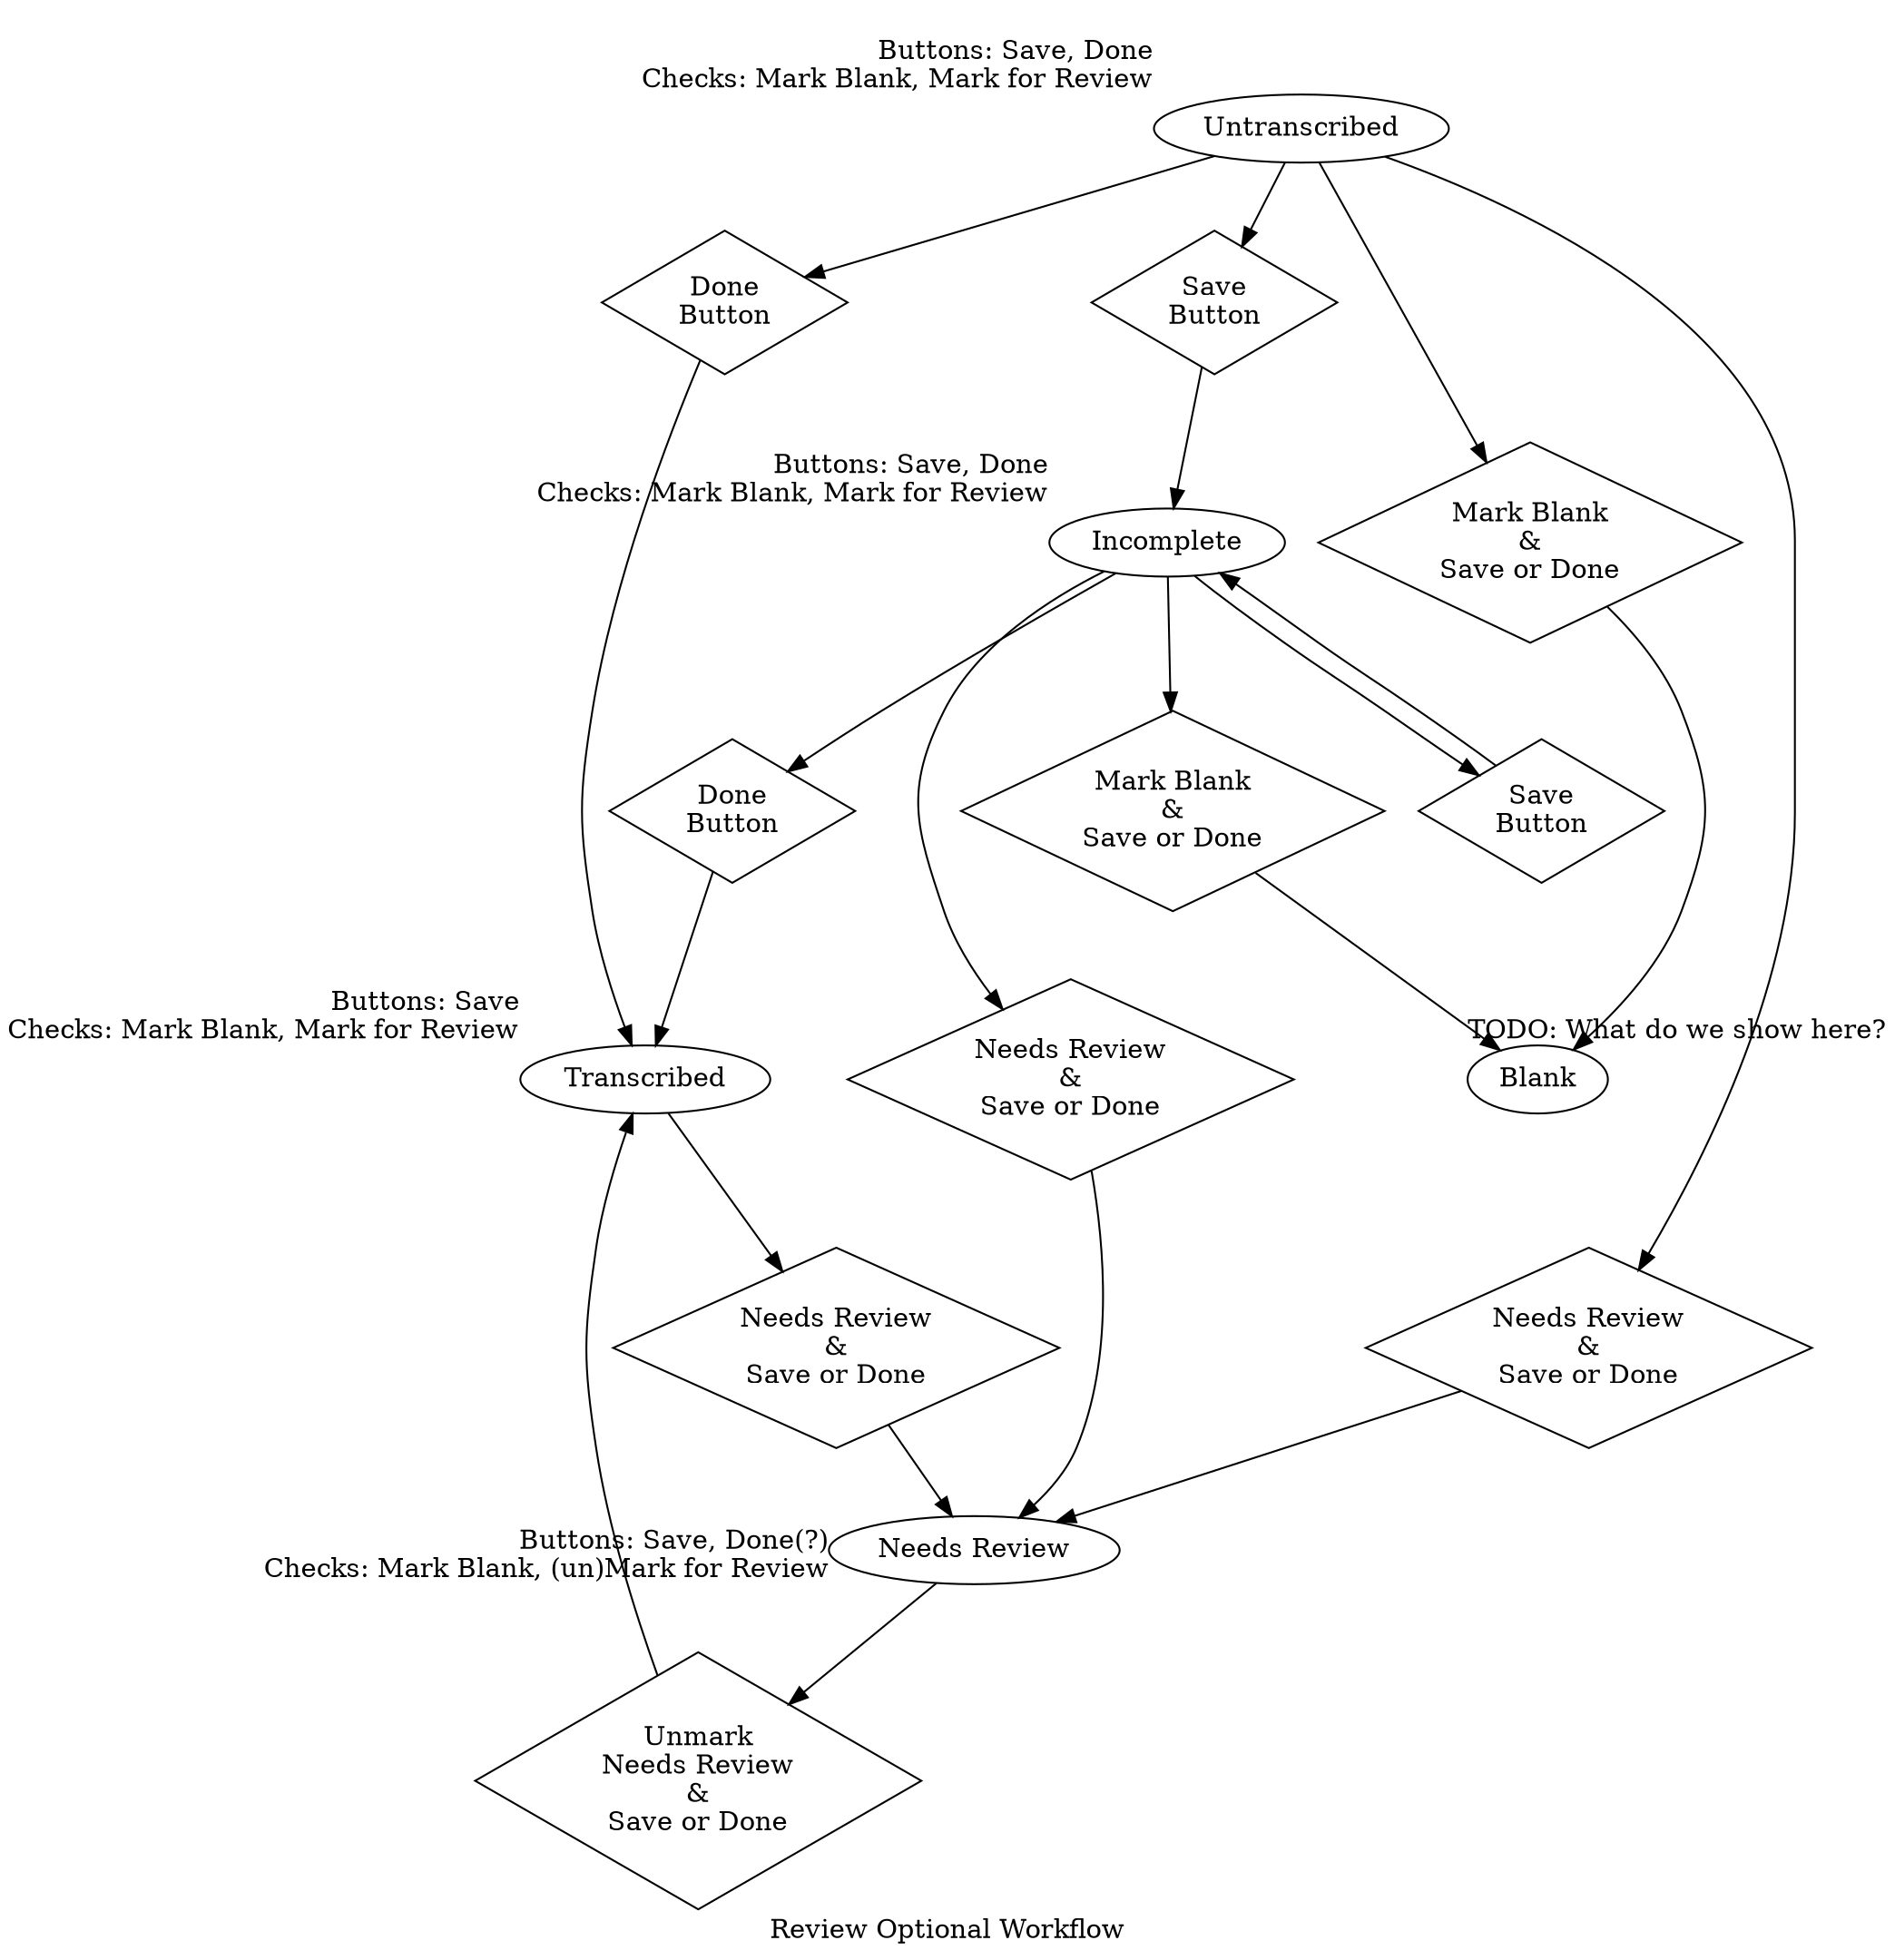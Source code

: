 digraph page_status_fsm {
//  label="Page Status FSM, UI and Actions";
//  rotate=90;

//  subgraph optional_flow {
    label="Review Optional Workflow";
    overlap=false;
    splines=true;
    rankdir="TB";

    start[
      label="Untranscribed",
      xlabel="\rButtons: Save, Done\rChecks: Mark Blank, Mark for Review"
      // TODO shade to look initial?  In progress? Not complete?
    ];
    { rank=source; start; }

    save_to_untranscribed[
      label="Save\nButton",
      shape=diamond
    ];

    start -> save_to_untranscribed;

    mark_blank_to_untranscribed[
      label="Mark Blank\n&\nSave or Done",
      shape=diamond
    ];




    incomplete[
      label="Incomplete",
      xlabel="\rButtons: Save, Done\rChecks: Mark Blank, Mark for Review"
    ];

    save_to_untranscribed -> incomplete;

    save_to_incomplete[
      label="Save\nButton",
      shape=diamond
    ];


    incomplete -> save_to_incomplete;
    save_to_incomplete -> incomplete;


    mark_blank_to_incomplete[
      label="Mark Blank\n&\nSave or Done",
      shape=diamond
    ];

 
    blank[
      label="Blank",
      // TODO what do we show here already?
      xlabel="\rTODO: What do we show here?"
    ];

    
    start -> mark_blank_to_untranscribed;
    mark_blank_to_untranscribed -> blank;

    incomplete -> mark_blank_to_incomplete;
    mark_blank_to_incomplete -> blank;



    needs_review[
      label="Needs Review",
      xlabel="\rButtons: Save, Done(?)\rChecks: Mark Blank, (un)Mark for Review"
    ]

    done_to_untranscribed[
      label="Done\nButton",
      shape=diamond
    ];

    done_to_incomplete[
      label="Done\nButton",
      shape=diamond
    ];
    


    mark_needs_review_to_untranscribed[
      label="Needs Review\n&\nSave or Done",
      shape=diamond
    ];

    mark_needs_review_to_incomplete[
      label="Needs Review\n&\nSave or Done",
      shape=diamond
    ];

    mark_needs_review_to_transcribed[
      label="Needs Review\n&\nSave or Done",
      shape=diamond
    ];


    transcribed[
      label="Transcribed",
      xlabel="\rButtons: Save\rChecks: Mark Blank, Mark for Review"
    ];

    start -> mark_needs_review_to_untranscribed;
    mark_needs_review_to_untranscribed -> needs_review;
    incomplete -> mark_needs_review_to_incomplete;
    mark_needs_review_to_incomplete -> needs_review;
    transcribed -> mark_needs_review_to_transcribed;
    mark_needs_review_to_transcribed -> needs_review;

    unmark_needs_review_to_needs_review[
      label="Unmark\nNeeds Review\n&\nSave or Done",
      shape=diamond
    ];


    needs_review -> unmark_needs_review_to_needs_review;
    unmark_needs_review_to_needs_review -> transcribed;


    start -> done_to_untranscribed;
    done_to_untranscribed -> transcribed;
    incomplete -> done_to_incomplete;
    done_to_incomplete -> transcribed;

    //indexed[
    //  label="Indexed",
    //  xlabel="\rButtons: Save\rChecks: Mark Blank, Mark for Review"
    //];

    // TODO deal with translation

//  };
  // TODO subgraphs for each review workflow
}
